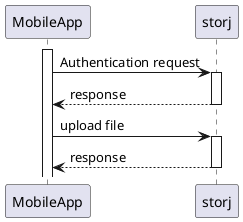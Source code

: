 @startuml storj cli
participant MobileApp as mobile_app
activate mobile_app
mobile_app -> storj: Authentication request
activate storj
return response

mobile_app -> storj: upload file
activate storj
return response

@enduml
